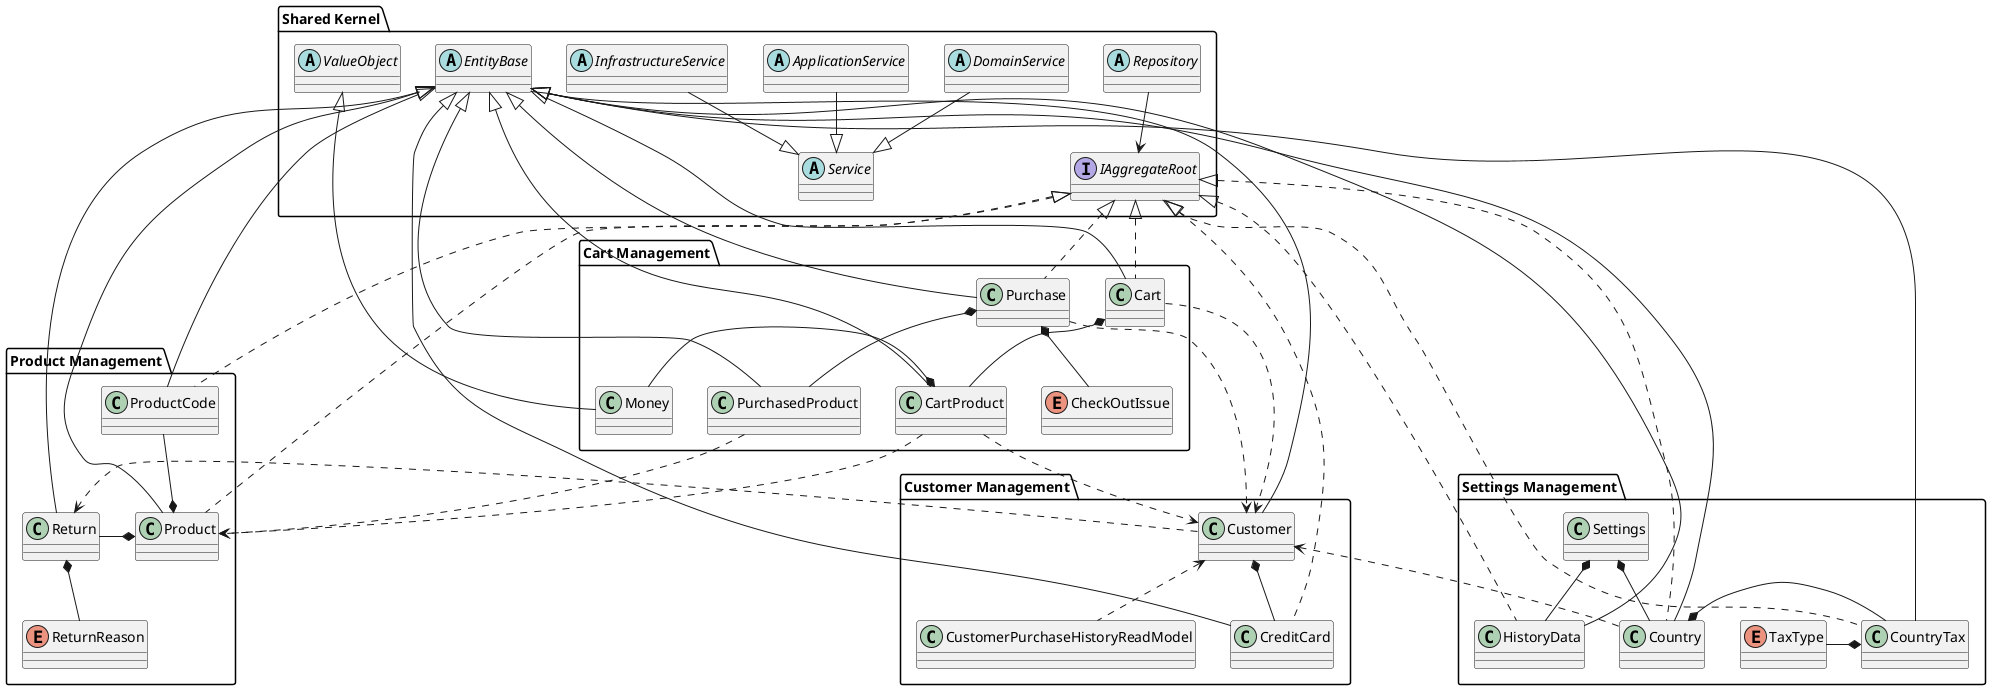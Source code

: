 @startuml

' title <b>eCommerce Class Diagram</b>

package "Shared Kernel" {
  abstract class EntityBase
  abstract class ValueObject
  interface IAggregateRoot
  abstract class Repository
  abstract class Service
  abstract class DomainService
  abstract class ApplicationService
  abstract class InfrastructureService
}

Repository --> IAggregateRoot
DomainService --|> Service
ApplicationService --|> Service
InfrastructureService --|> Service

package "Product Management" {
  class Product
  class ProductCode
  class Return
  enum ReturnReason

  EntityBase <|-- Product
  EntityBase <|-- ProductCode
  EntityBase <|-- Return

  IAggregateRoot <|.. Product
  IAggregateRoot <|.. ProductCode

  ProductCode --* Product
  Return -left-* Product
  Return *-- ReturnReason
}

package "Customer Management" {
  class Customer
  class CreditCard
  class CustomerPurchaseHistoryReadModel

  EntityBase <|-- Customer
  EntityBase <|-- CreditCard

  IAggregateRoot <|.. CreditCard

  Customer *-- CreditCard
  Customer <.. CustomerPurchaseHistoryReadModel
}

package "Cart Management" {
  class Cart
  class CartProduct
  class Purchase
  class PurchasedProduct
  class Money
  enum CheckOutIssue

  EntityBase <|-- Cart
  EntityBase <|-- CartProduct
  EntityBase <|-- Purchase
  EntityBase <|-- PurchasedProduct

  IAggregateRoot <|.. Cart
  IAggregateRoot <|.. Purchase

  ValueObject <|-- Money

  Cart *-- CartProduct
  Purchase *-- PurchasedProduct
  CartProduct *-left- Money
  Purchase *-- CheckOutIssue

  Cart ..> Customer
  CartProduct ..> Customer
  Purchase ..> Customer
}

package "Settings Management" {
  class Settings
  class Country
  class CountryTax
  class HistoryData
  enum TaxType

  EntityBase <|-- Country
  EntityBase <|-- CountryTax
  EntityBase <|-- HistoryData

  IAggregateRoot <|.. Country
  IAggregateRoot <|.. CountryTax
  IAggregateRoot <|.. HistoryData

  Settings *-- Country
  Settings *-- HistoryData
  CountryTax *-left- TaxType
  Country *-left- CountryTax
}

Return <.. Customer
Customer <.. Country
CartProduct ..> Product
PurchasedProduct ..> Product

@enduml